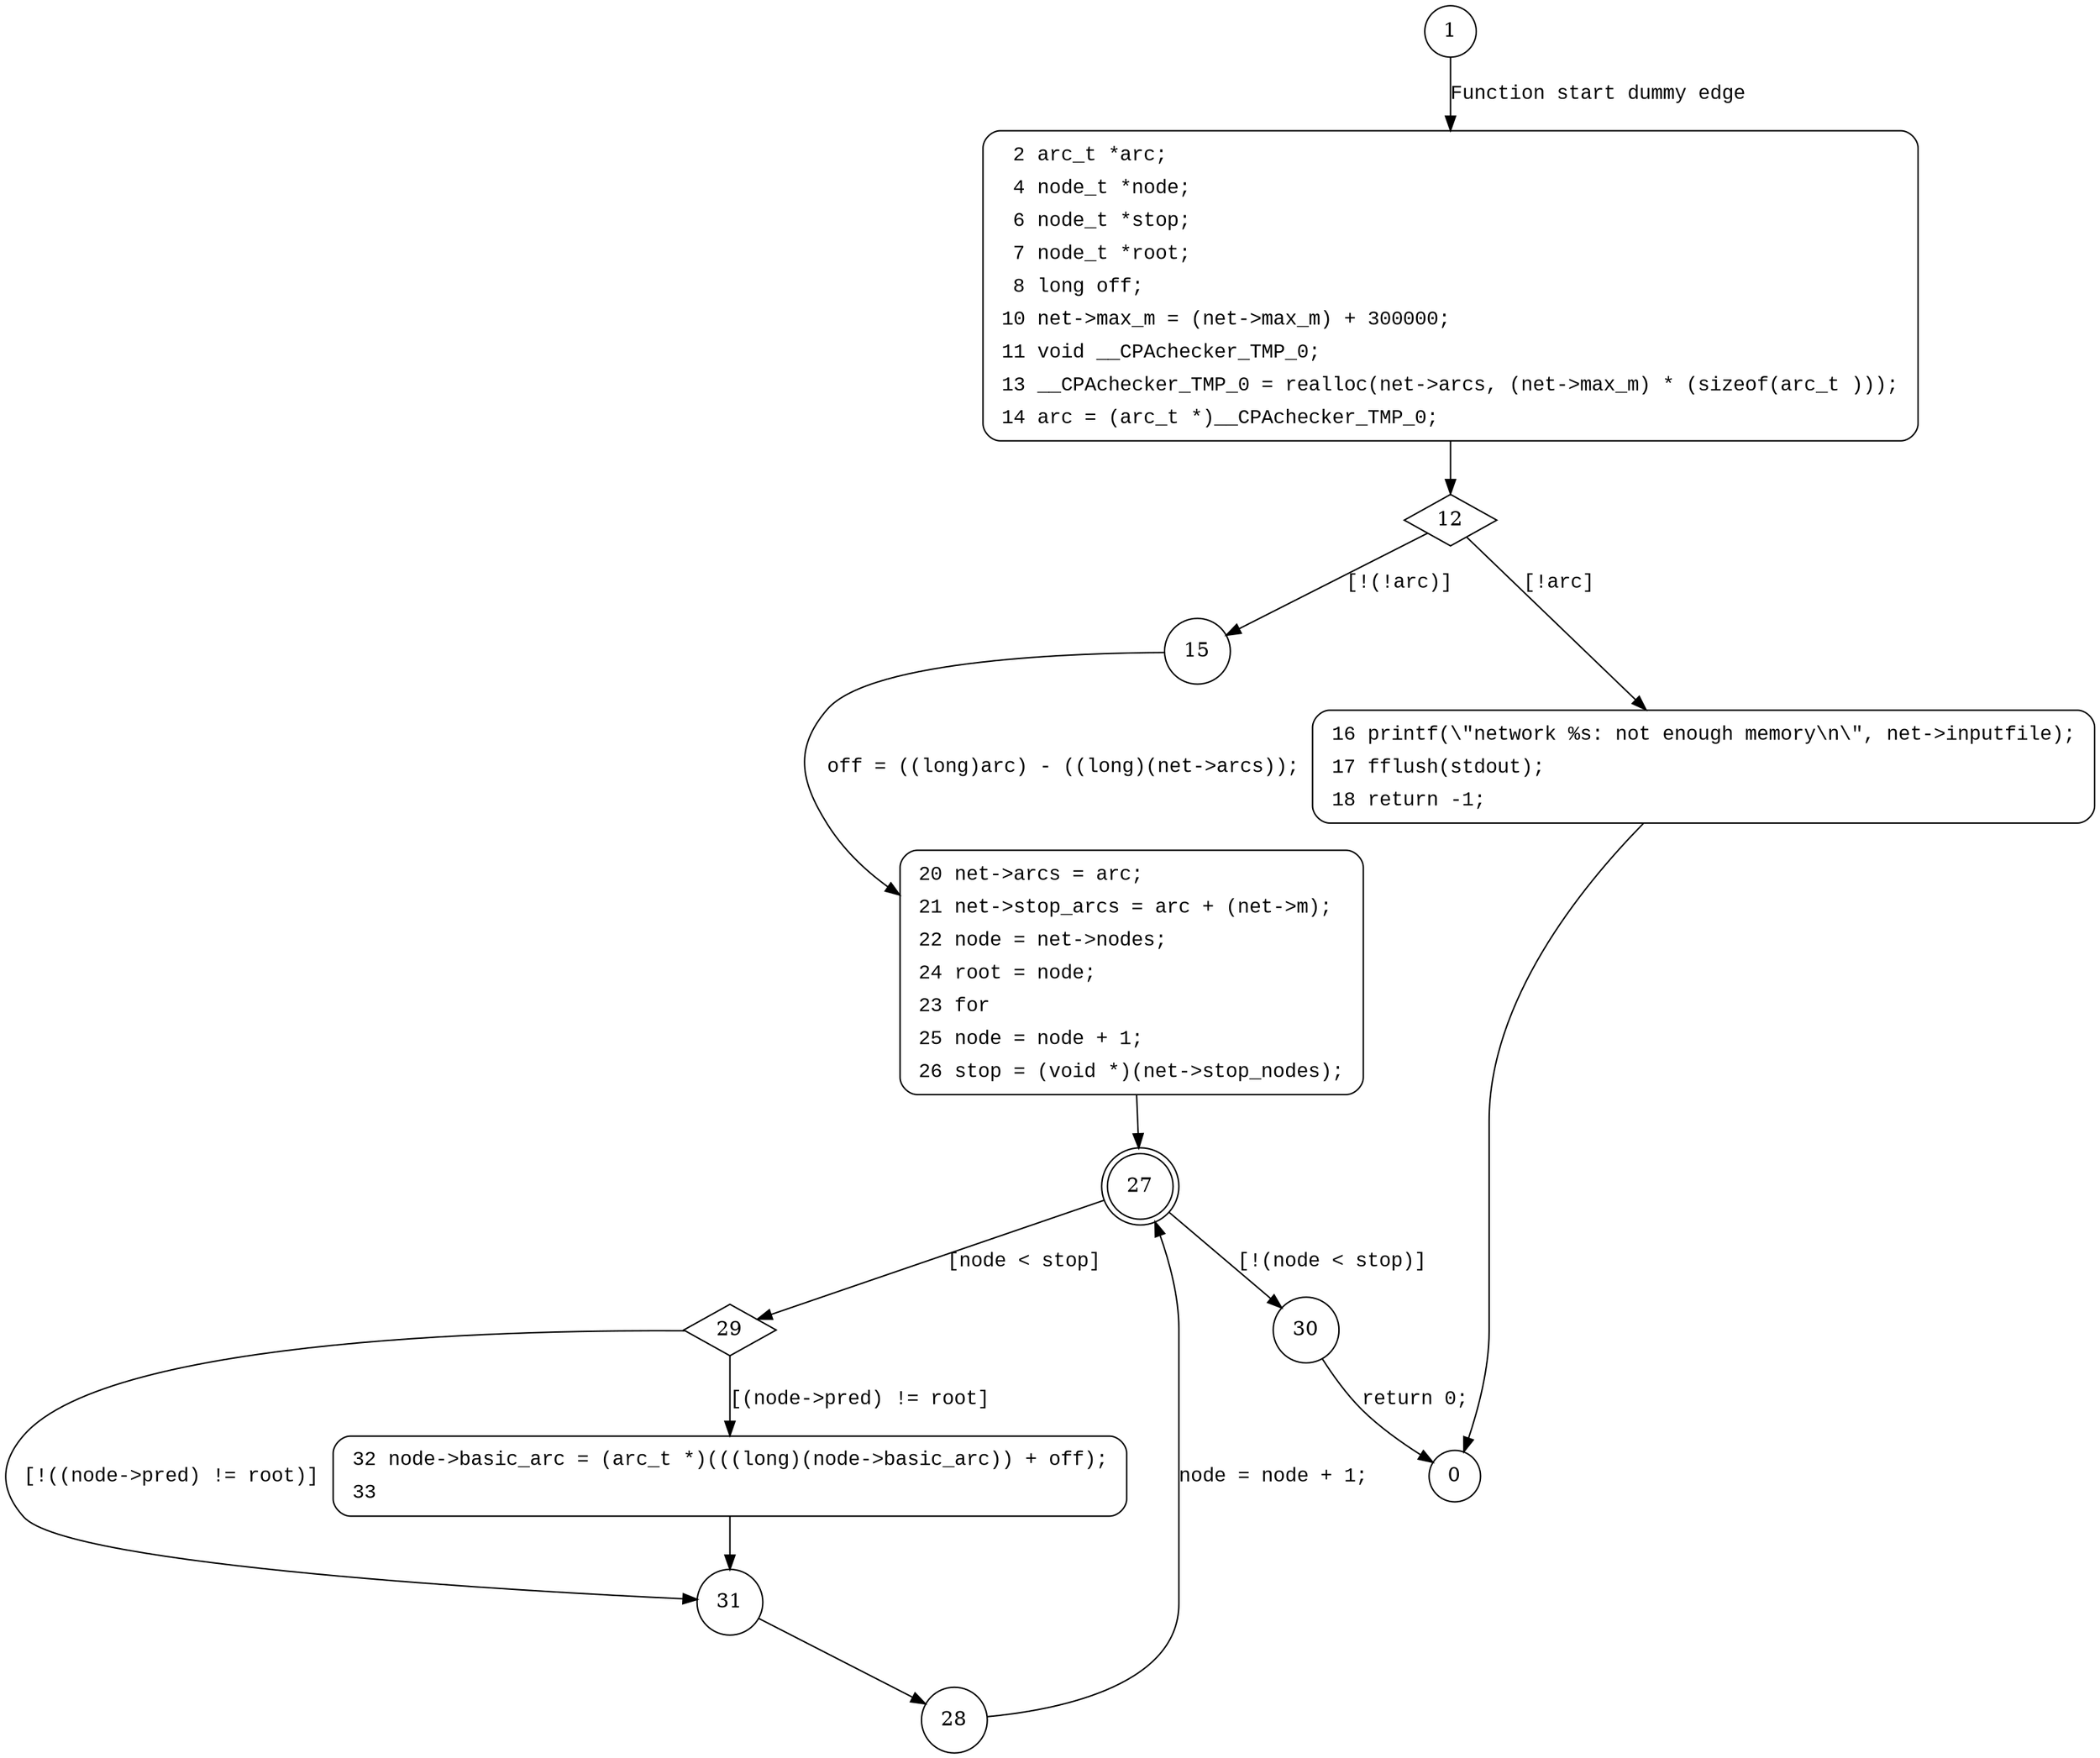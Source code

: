 digraph resize_prob {
1 [shape="circle"]
2 [shape="circle"]
12 [shape="diamond"]
15 [shape="circle"]
16 [shape="circle"]
20 [shape="circle"]
27 [shape="doublecircle"]
30 [shape="circle"]
29 [shape="diamond"]
31 [shape="circle"]
32 [shape="circle"]
28 [shape="circle"]
0 [shape="circle"]
2 [style="filled,bold" penwidth="1" fillcolor="white" fontname="Courier New" shape="Mrecord" label=<<table border="0" cellborder="0" cellpadding="3" bgcolor="white"><tr><td align="right">2</td><td align="left">arc_t *arc;</td></tr><tr><td align="right">4</td><td align="left">node_t *node;</td></tr><tr><td align="right">6</td><td align="left">node_t *stop;</td></tr><tr><td align="right">7</td><td align="left">node_t *root;</td></tr><tr><td align="right">8</td><td align="left">long off;</td></tr><tr><td align="right">10</td><td align="left">net-&gt;max_m = (net-&gt;max_m) + 300000;</td></tr><tr><td align="right">11</td><td align="left">void __CPAchecker_TMP_0;</td></tr><tr><td align="right">13</td><td align="left">__CPAchecker_TMP_0 = realloc(net-&gt;arcs, (net-&gt;max_m) * (sizeof(arc_t )));</td></tr><tr><td align="right">14</td><td align="left">arc = (arc_t *)__CPAchecker_TMP_0;</td></tr></table>>]
2 -> 12[label=""]
16 [style="filled,bold" penwidth="1" fillcolor="white" fontname="Courier New" shape="Mrecord" label=<<table border="0" cellborder="0" cellpadding="3" bgcolor="white"><tr><td align="right">16</td><td align="left">printf(\"network %s: not enough memory\n\", net-&gt;inputfile);</td></tr><tr><td align="right">17</td><td align="left">fflush(stdout);</td></tr><tr><td align="right">18</td><td align="left">return -1;</td></tr></table>>]
16 -> 0[label=""]
20 [style="filled,bold" penwidth="1" fillcolor="white" fontname="Courier New" shape="Mrecord" label=<<table border="0" cellborder="0" cellpadding="3" bgcolor="white"><tr><td align="right">20</td><td align="left">net-&gt;arcs = arc;</td></tr><tr><td align="right">21</td><td align="left">net-&gt;stop_arcs = arc + (net-&gt;m);</td></tr><tr><td align="right">22</td><td align="left">node = net-&gt;nodes;</td></tr><tr><td align="right">24</td><td align="left">root = node;</td></tr><tr><td align="right">23</td><td align="left">for</td></tr><tr><td align="right">25</td><td align="left">node = node + 1;</td></tr><tr><td align="right">26</td><td align="left">stop = (void *)(net-&gt;stop_nodes);</td></tr></table>>]
20 -> 27[label=""]
32 [style="filled,bold" penwidth="1" fillcolor="white" fontname="Courier New" shape="Mrecord" label=<<table border="0" cellborder="0" cellpadding="3" bgcolor="white"><tr><td align="right">32</td><td align="left">node-&gt;basic_arc = (arc_t *)(((long)(node-&gt;basic_arc)) + off);</td></tr><tr><td align="right">33</td><td align="left"></td></tr></table>>]
32 -> 31[label=""]
1 -> 2 [label="Function start dummy edge" fontname="Courier New"]
12 -> 15 [label="[!(!arc)]" fontname="Courier New"]
12 -> 16 [label="[!arc]" fontname="Courier New"]
15 -> 20 [label="off = ((long)arc) - ((long)(net->arcs));" fontname="Courier New"]
27 -> 30 [label="[!(node < stop)]" fontname="Courier New"]
27 -> 29 [label="[node < stop]" fontname="Courier New"]
29 -> 31 [label="[!((node->pred) != root)]" fontname="Courier New"]
29 -> 32 [label="[(node->pred) != root]" fontname="Courier New"]
31 -> 28 [label="" fontname="Courier New"]
30 -> 0 [label="return 0;" fontname="Courier New"]
28 -> 27 [label="node = node + 1;" fontname="Courier New"]
}